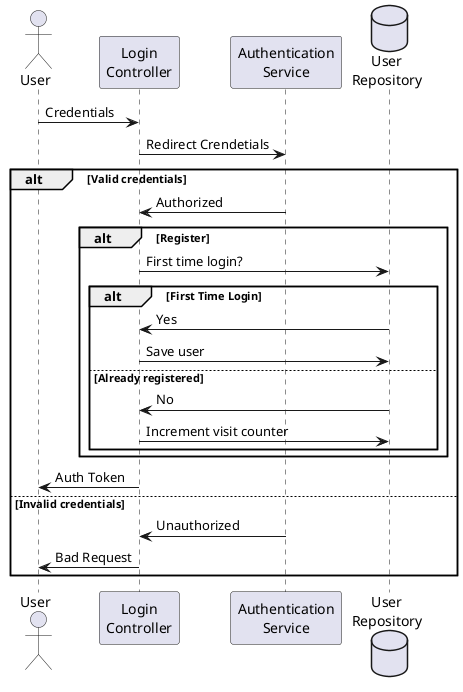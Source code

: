 @startuml Login Functionality

actor User
participant "Login\nController" as Controller
participant "Authentication\nService" as AuthService
database "User\nRepository" as UserRepo

User -> Controller: Credentials
Controller -> AuthService: Redirect Crendetials

alt Valid credentials

    AuthService -> Controller: Authorized

    alt Register

        Controller -> UserRepo: First time login?

        alt First Time Login

            UserRepo -> Controller: Yes
            Controller -> UserRepo: Save user

        else Already registered

            UserRepo -> Controller: No
            Controller -> UserRepo: Increment visit counter

        end

    end
    
    Controller -> User: Auth Token

else Invalid credentials

    AuthService -> Controller : Unauthorized
    Controller -> User: Bad Request

end

@enduml
